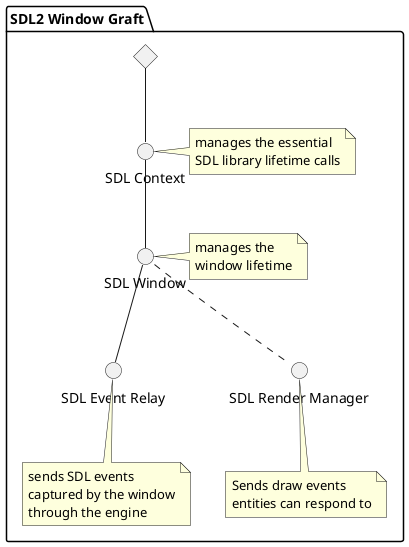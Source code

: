 @startuml SDL window graft


package SDL2_Window_Graft as "SDL2 Window Graft" {
    <> root

    () SDL as "SDL Context"
    note right of SDL : manages the essential\nSDL library lifetime calls

    () SDL_Window as "SDL Window"
    note right of SDL_Window : manages the\nwindow lifetime

    () SDL_Event as "SDL Event Relay"
    note bottom of SDL_Event : sends SDL events\ncaptured by the window\nthrough the engine

    () Render_Manager as "SDL Render Manager"
    note bottom of Render_Manager : Sends draw events\nentities can respond to

    root -down- SDL
        SDL -down- SDL_Window
            SDL_Window -down- SDL_Event
            SDL_Window .down. Render_Manager
}


@enduml